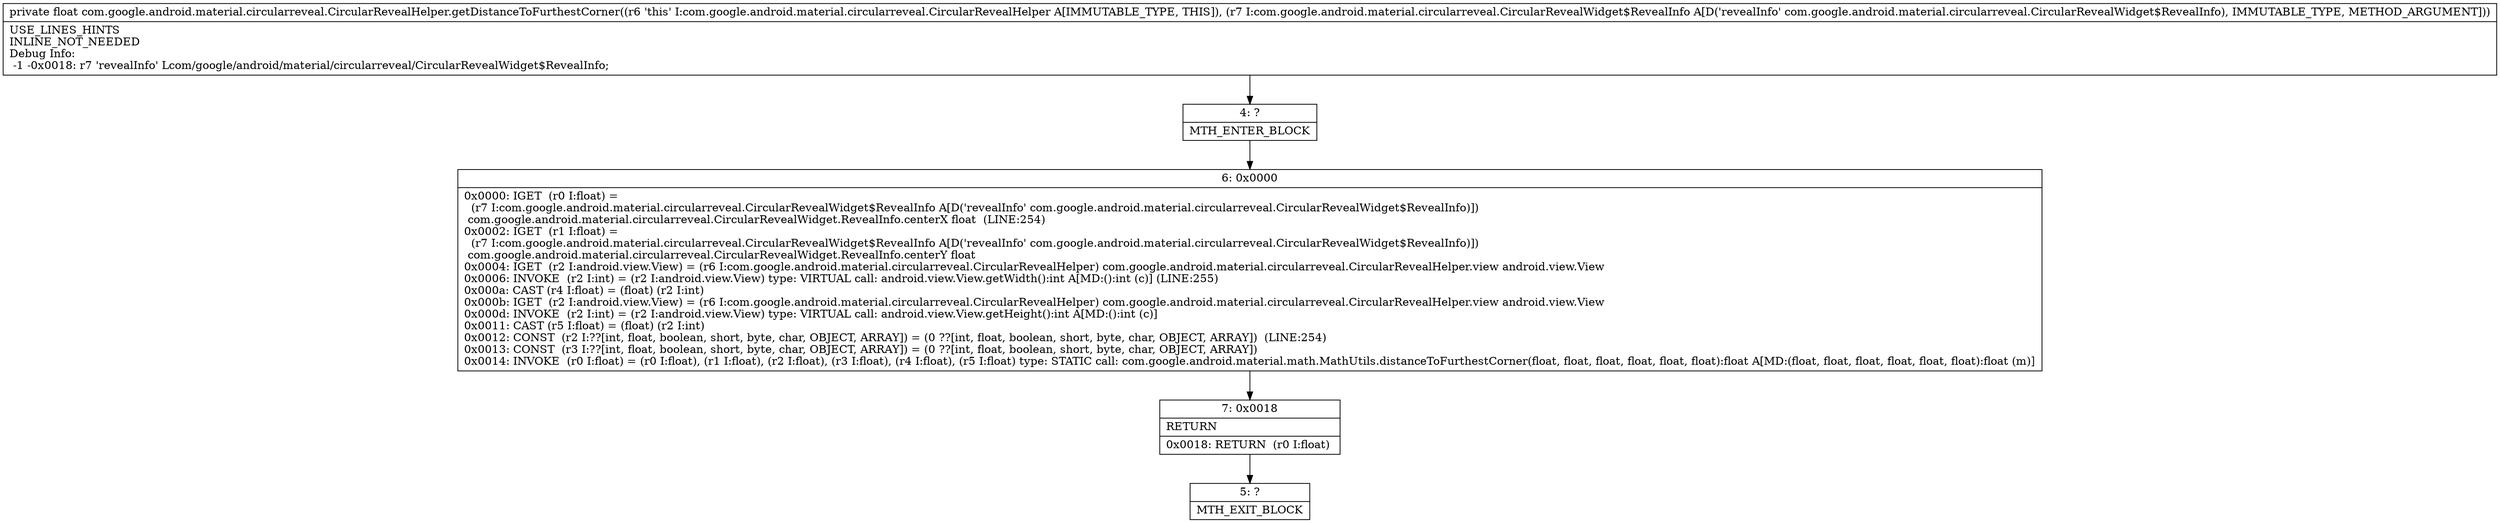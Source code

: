 digraph "CFG forcom.google.android.material.circularreveal.CircularRevealHelper.getDistanceToFurthestCorner(Lcom\/google\/android\/material\/circularreveal\/CircularRevealWidget$RevealInfo;)F" {
Node_4 [shape=record,label="{4\:\ ?|MTH_ENTER_BLOCK\l}"];
Node_6 [shape=record,label="{6\:\ 0x0000|0x0000: IGET  (r0 I:float) = \l  (r7 I:com.google.android.material.circularreveal.CircularRevealWidget$RevealInfo A[D('revealInfo' com.google.android.material.circularreveal.CircularRevealWidget$RevealInfo)])\l com.google.android.material.circularreveal.CircularRevealWidget.RevealInfo.centerX float  (LINE:254)\l0x0002: IGET  (r1 I:float) = \l  (r7 I:com.google.android.material.circularreveal.CircularRevealWidget$RevealInfo A[D('revealInfo' com.google.android.material.circularreveal.CircularRevealWidget$RevealInfo)])\l com.google.android.material.circularreveal.CircularRevealWidget.RevealInfo.centerY float \l0x0004: IGET  (r2 I:android.view.View) = (r6 I:com.google.android.material.circularreveal.CircularRevealHelper) com.google.android.material.circularreveal.CircularRevealHelper.view android.view.View \l0x0006: INVOKE  (r2 I:int) = (r2 I:android.view.View) type: VIRTUAL call: android.view.View.getWidth():int A[MD:():int (c)] (LINE:255)\l0x000a: CAST (r4 I:float) = (float) (r2 I:int) \l0x000b: IGET  (r2 I:android.view.View) = (r6 I:com.google.android.material.circularreveal.CircularRevealHelper) com.google.android.material.circularreveal.CircularRevealHelper.view android.view.View \l0x000d: INVOKE  (r2 I:int) = (r2 I:android.view.View) type: VIRTUAL call: android.view.View.getHeight():int A[MD:():int (c)]\l0x0011: CAST (r5 I:float) = (float) (r2 I:int) \l0x0012: CONST  (r2 I:??[int, float, boolean, short, byte, char, OBJECT, ARRAY]) = (0 ??[int, float, boolean, short, byte, char, OBJECT, ARRAY])  (LINE:254)\l0x0013: CONST  (r3 I:??[int, float, boolean, short, byte, char, OBJECT, ARRAY]) = (0 ??[int, float, boolean, short, byte, char, OBJECT, ARRAY]) \l0x0014: INVOKE  (r0 I:float) = (r0 I:float), (r1 I:float), (r2 I:float), (r3 I:float), (r4 I:float), (r5 I:float) type: STATIC call: com.google.android.material.math.MathUtils.distanceToFurthestCorner(float, float, float, float, float, float):float A[MD:(float, float, float, float, float, float):float (m)]\l}"];
Node_7 [shape=record,label="{7\:\ 0x0018|RETURN\l|0x0018: RETURN  (r0 I:float) \l}"];
Node_5 [shape=record,label="{5\:\ ?|MTH_EXIT_BLOCK\l}"];
MethodNode[shape=record,label="{private float com.google.android.material.circularreveal.CircularRevealHelper.getDistanceToFurthestCorner((r6 'this' I:com.google.android.material.circularreveal.CircularRevealHelper A[IMMUTABLE_TYPE, THIS]), (r7 I:com.google.android.material.circularreveal.CircularRevealWidget$RevealInfo A[D('revealInfo' com.google.android.material.circularreveal.CircularRevealWidget$RevealInfo), IMMUTABLE_TYPE, METHOD_ARGUMENT]))  | USE_LINES_HINTS\lINLINE_NOT_NEEDED\lDebug Info:\l  \-1 \-0x0018: r7 'revealInfo' Lcom\/google\/android\/material\/circularreveal\/CircularRevealWidget$RevealInfo;\l}"];
MethodNode -> Node_4;Node_4 -> Node_6;
Node_6 -> Node_7;
Node_7 -> Node_5;
}

